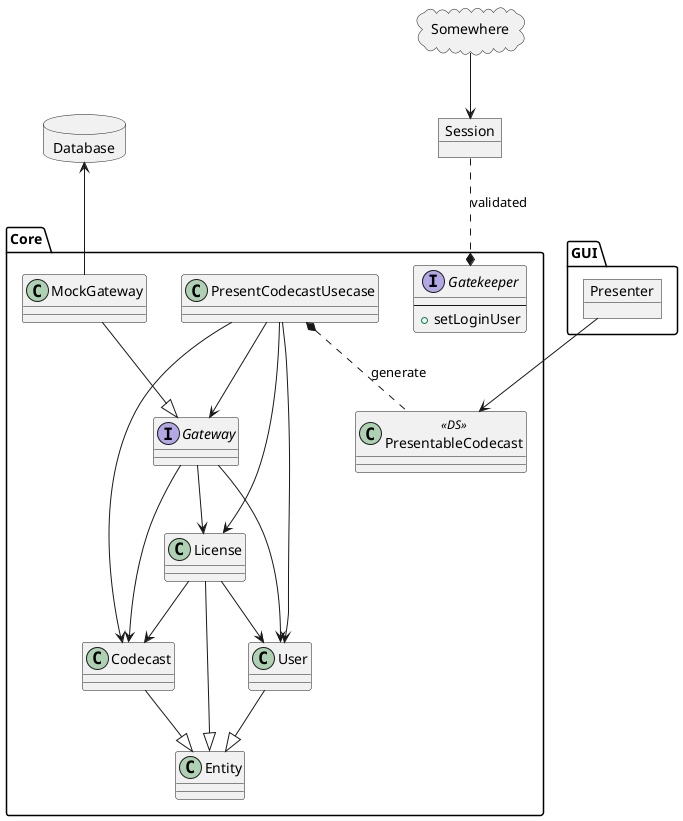 @startuml
allow_mixing
database Database

package Core {
  class Entity
  class User
  class Codecast
  class License
  interface Gateway
  class MockGateway
  class PresentableCodecast <<DS>>
  class PresentCodecastUsecase
  interface Gatekeeper {
    ---
    + setLoginUser
  }
}

Database <-- MockGateway
PresentCodecastUsecase --> Codecast
PresentCodecastUsecase --> License
PresentCodecastUsecase --> Gateway
PresentCodecastUsecase --> User
Gateway --> Codecast
Gateway --> License
Gateway --> User
License --> Codecast
License --> User
MockGateway --|> Gateway
User --|> Entity
License --|> Entity
Codecast --|> Entity

package GUI {
  object Presenter
}

Presenter --> PresentableCodecast
PresentCodecastUsecase *.. PresentableCodecast : generate

object Session
cloud Somewhere
Somewhere --> Session
Session ..* Gatekeeper : validated
@enduml